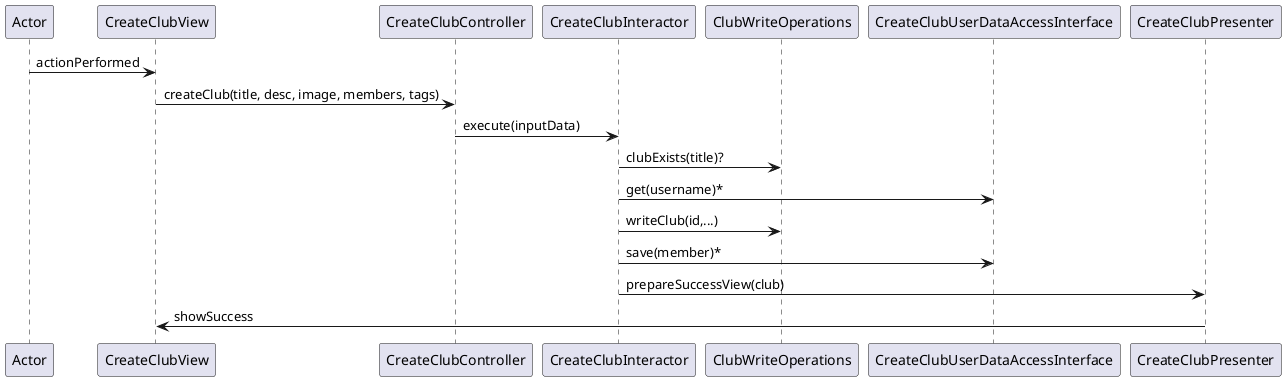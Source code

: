 'idea.partialRender
'idea.disableSyntaxCheck
@startuml
participant Actor
participant CreateClubView
participant CreateClubController
participant CreateClubInteractor
participant ClubWriteOperations
participant CreateClubUserDataAccessInterface
participant CreateClubPresenter

Actor -> CreateClubView : actionPerformed
CreateClubView -> CreateClubController : createClub(title, desc, image, members, tags)
CreateClubController -> CreateClubInteractor : execute(inputData)
CreateClubInteractor -> ClubWriteOperations : clubExists(title)?
CreateClubInteractor -> CreateClubUserDataAccessInterface : get(username)*
CreateClubInteractor -> ClubWriteOperations : writeClub(id,...)
CreateClubInteractor -> CreateClubUserDataAccessInterface : save(member)*
CreateClubInteractor -> CreateClubPresenter : prepareSuccessView(club)
CreateClubPresenter -> CreateClubView : showSuccess
@enduml

@startuml
participant CreateClubController
participant CreateClubInputData
participant CreateClubInteractor
CreateClubController -> CreateClubInputData : new(...)
CreateClubController -> CreateClubInteractor : execute(inputData)
@enduml

@startuml
participant CreateClubInteractor
participant CreateClubPresenter
participant CreateClubView
CreateClubInteractor -> CreateClubPresenter : prepareSuccessView(club)
CreateClubPresenter -> CreateClubView : showSuccess
== or ==
CreateClubInteractor -> CreateClubPresenter : prepareFailView(error)
CreateClubPresenter -> CreateClubView : showError
@enduml

@startuml
participant CreateClubInteractor
participant CreateClubUserDataAccessInterface
CreateClubInteractor -> CreateClubUserDataAccessInterface : get(username1)
CreateClubInteractor -> CreateClubUserDataAccessInterface : get(username2)
CreateClubInteractor -> CreateClubUserDataAccessInterface : get(usernameN)
@enduml

@startuml
participant CreateClubInteractor
participant CreateClubUserDataAccessInterface
CreateClubInteractor -> CreateClubUserDataAccessInterface : save(member1)
CreateClubInteractor -> CreateClubUserDataAccessInterface : save(member2)
CreateClubInteractor -> CreateClubUserDataAccessInterface : save(memberN)
@enduml

@startuml
participant CreateClubInteractor
participant CreateClubPresenter
participant CreateClubOutputData
participant CreateClubView
CreateClubInteractor -> CreateClubPresenter : prepareSuccessView(club)
CreateClubPresenter -> CreateClubOutputData : new(club,...)
CreateClubPresenter -> CreateClubView : showSuccess
@enduml

' * get(username) and save(member) repeat per member
' Possible failure errors: empty title, empty description, duplicate title, invalid usernames, no valid members, unexpected exception

@startuml
' Username normalization & de-dup loop
participant CreateClubInteractor
loop for each rawUsername
  CreateClubInteractor -> CreateClubInteractor : trim / null check
  alt valid & not duplicate
    CreateClubInteractor -> CreateClubInteractor : add to deduped list
  else skip
  end
end
@enduml

@startuml
' Fetch users loop with branch on validity
participant CreateClubInteractor
participant CreateClubUserDataAccessInterface
loop for each username in deduped list
  CreateClubInteractor -> CreateClubUserDataAccessInterface : get(username)
  alt found Account
    CreateClubInteractor -> CreateClubInteractor : add member (if not already)
  else invalid
    CreateClubInteractor -> CreateClubInteractor : record invalid username
  end
end
@enduml

@startuml
' Member save/update loop
participant CreateClubInteractor
participant CreateClubUserDataAccessInterface
loop for each member
  CreateClubInteractor -> CreateClubInteractor : ensure clubId present in member.clubs
  CreateClubInteractor -> CreateClubUserDataAccessInterface : save(member)
end
@enduml
